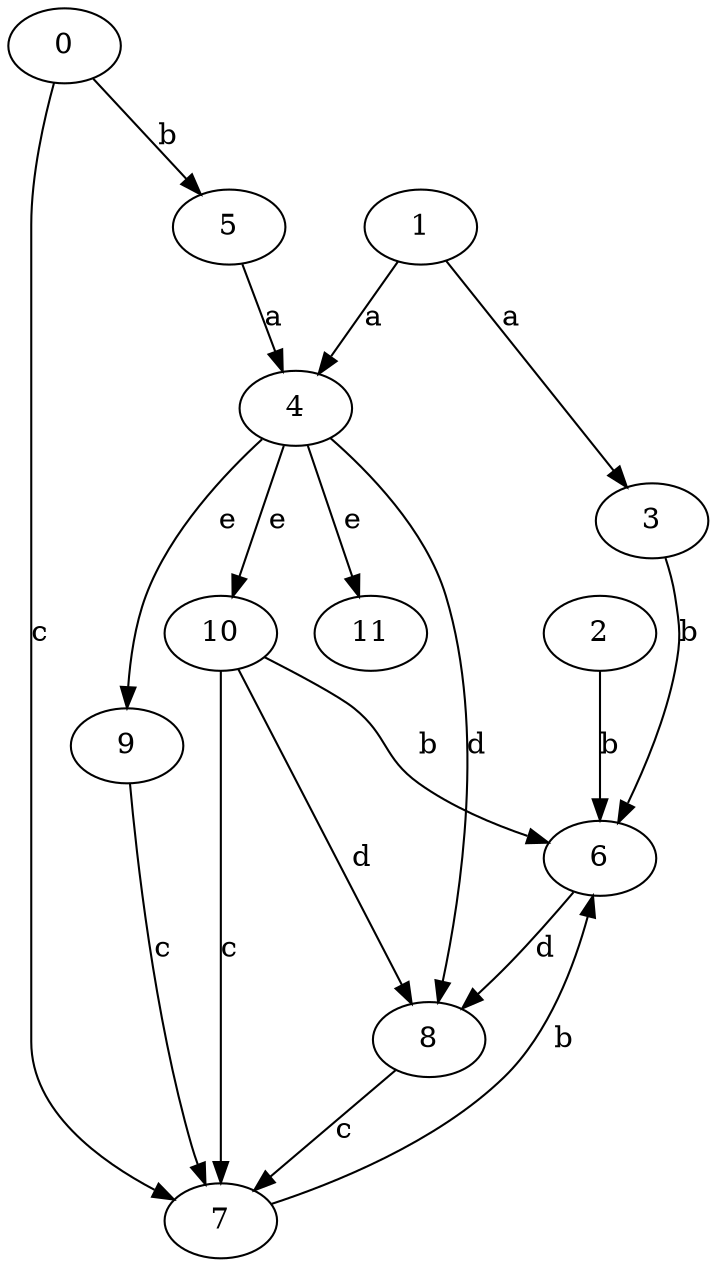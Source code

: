 strict digraph  {
2;
3;
4;
5;
0;
6;
7;
8;
1;
9;
10;
11;
2 -> 6  [label=b];
3 -> 6  [label=b];
4 -> 8  [label=d];
4 -> 9  [label=e];
4 -> 10  [label=e];
4 -> 11  [label=e];
5 -> 4  [label=a];
0 -> 5  [label=b];
0 -> 7  [label=c];
6 -> 8  [label=d];
7 -> 6  [label=b];
8 -> 7  [label=c];
1 -> 3  [label=a];
1 -> 4  [label=a];
9 -> 7  [label=c];
10 -> 6  [label=b];
10 -> 7  [label=c];
10 -> 8  [label=d];
}
